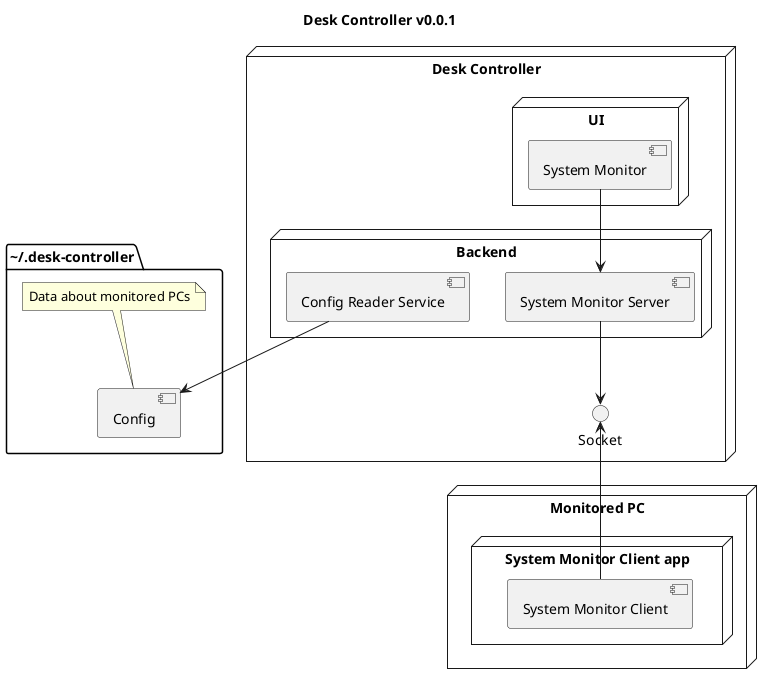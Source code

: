 @startuml Desk Controller v0.0.1

title Desk Controller v0.0.1

node "Desk Controller" {
	node "UI" {
		[System Monitor]
	}

	node "Backend" {
		[Config Reader Service]
		[System Monitor Server]
	}
	
	[System Monitor] --> [System Monitor Server]
	[System Monitor Server] --> Socket
}

node "Monitored PC" {
	node "System Monitor Client app" {
		Socket <-- [System Monitor Client]
	}
}

folder "\~/.desk-controller" {
	[Config]

	note top of Config
		Data about monitored PCs
	end note

}

[Config Reader Service] --> [Config]

@enduml 

